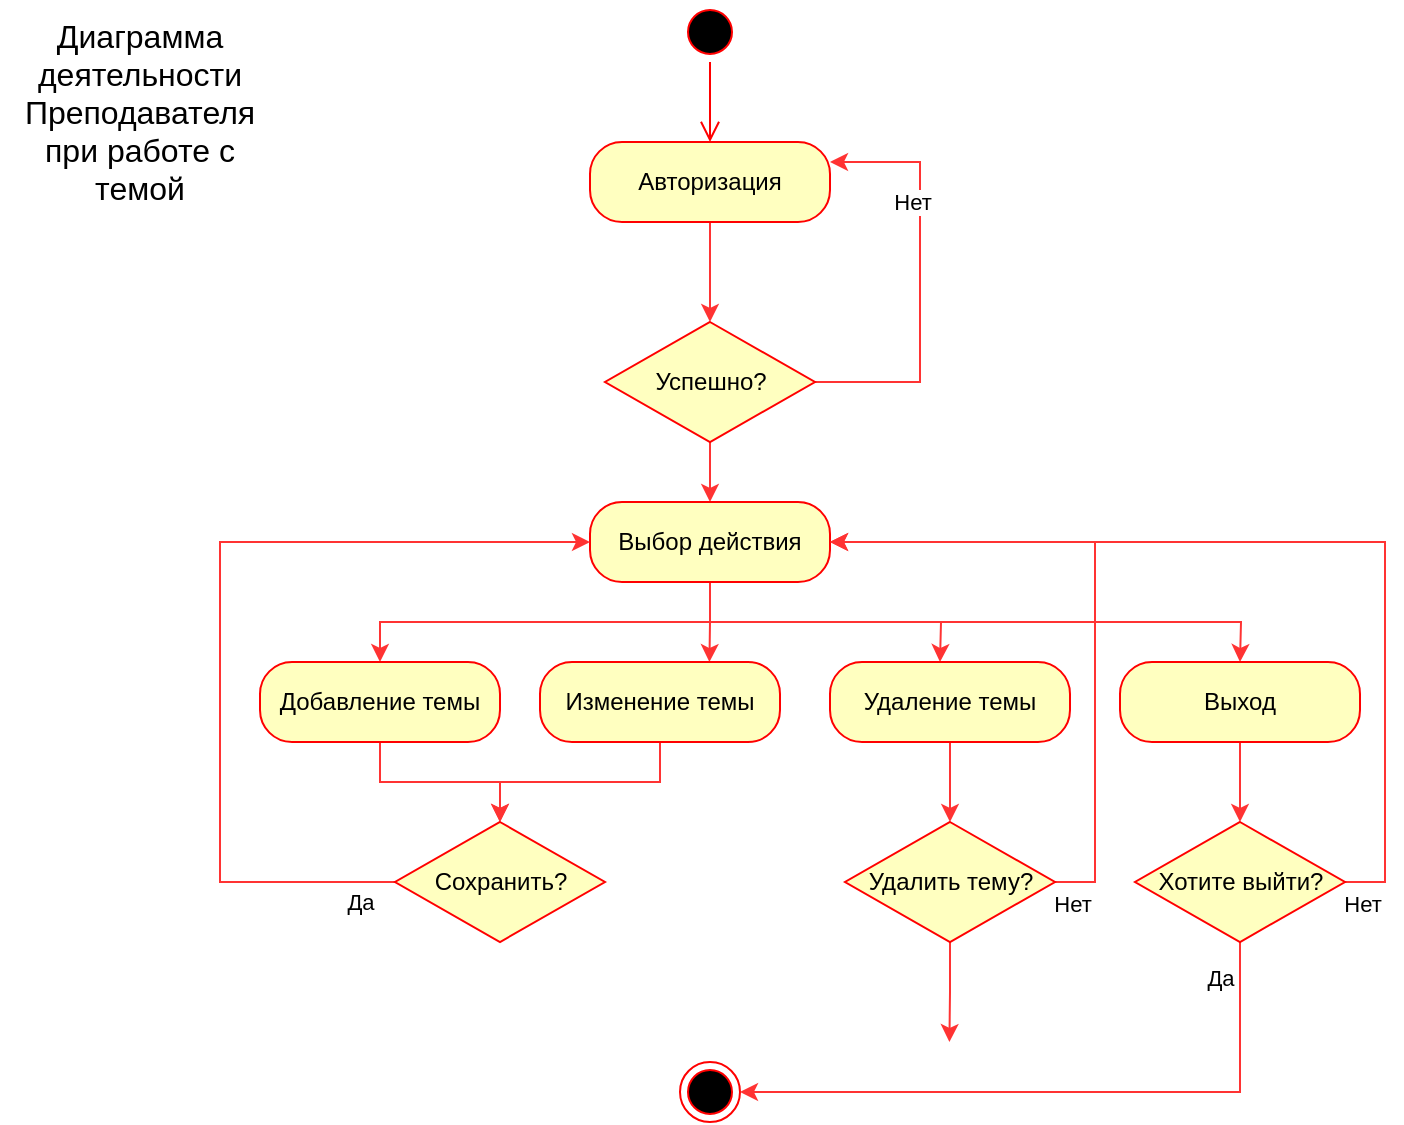 <mxfile version="14.8.0" type="github">
  <diagram id="K9paII9QUloEHr4eihSR" name="Page-1">
    <mxGraphModel dx="1231" dy="681" grid="1" gridSize="10" guides="1" tooltips="1" connect="1" arrows="1" fold="1" page="1" pageScale="1" pageWidth="827" pageHeight="1169" math="0" shadow="0">
      <root>
        <mxCell id="0" />
        <mxCell id="1" parent="0" />
        <mxCell id="vNYTS4NbMi1OWgrk75HW-1" value="" style="ellipse;html=1;shape=startState;fillColor=#000000;strokeColor=#ff0000;" vertex="1" parent="1">
          <mxGeometry x="390" y="10" width="30" height="30" as="geometry" />
        </mxCell>
        <mxCell id="vNYTS4NbMi1OWgrk75HW-2" value="" style="edgeStyle=orthogonalEdgeStyle;html=1;verticalAlign=bottom;endArrow=open;endSize=8;strokeColor=#ff0000;entryX=0.5;entryY=0;entryDx=0;entryDy=0;entryPerimeter=0;" edge="1" parent="1" source="vNYTS4NbMi1OWgrk75HW-1" target="vNYTS4NbMi1OWgrk75HW-4">
          <mxGeometry relative="1" as="geometry">
            <mxPoint x="405" y="100" as="targetPoint" />
          </mxGeometry>
        </mxCell>
        <mxCell id="vNYTS4NbMi1OWgrk75HW-3" style="edgeStyle=orthogonalEdgeStyle;rounded=0;orthogonalLoop=1;jettySize=auto;html=1;exitX=0.5;exitY=1;exitDx=0;exitDy=0;strokeColor=#FF3333;entryX=0.5;entryY=0;entryDx=0;entryDy=0;" edge="1" parent="1" source="vNYTS4NbMi1OWgrk75HW-4" target="vNYTS4NbMi1OWgrk75HW-7">
          <mxGeometry relative="1" as="geometry">
            <mxPoint x="405" y="150" as="targetPoint" />
          </mxGeometry>
        </mxCell>
        <mxCell id="vNYTS4NbMi1OWgrk75HW-4" value="Авторизация" style="rounded=1;whiteSpace=wrap;html=1;arcSize=40;fontColor=#000000;fillColor=#ffffc0;strokeColor=#ff0000;" vertex="1" parent="1">
          <mxGeometry x="345" y="80" width="120" height="40" as="geometry" />
        </mxCell>
        <mxCell id="vNYTS4NbMi1OWgrk75HW-5" style="edgeStyle=orthogonalEdgeStyle;rounded=0;orthogonalLoop=1;jettySize=auto;html=1;exitX=1;exitY=0.5;exitDx=0;exitDy=0;entryX=1;entryY=0.25;entryDx=0;entryDy=0;strokeColor=#FF3333;" edge="1" parent="1" source="vNYTS4NbMi1OWgrk75HW-7" target="vNYTS4NbMi1OWgrk75HW-4">
          <mxGeometry relative="1" as="geometry">
            <Array as="points">
              <mxPoint x="510" y="200" />
              <mxPoint x="510" y="90" />
            </Array>
          </mxGeometry>
        </mxCell>
        <mxCell id="vNYTS4NbMi1OWgrk75HW-6" value="Нет" style="edgeLabel;html=1;align=center;verticalAlign=middle;resizable=0;points=[];" vertex="1" connectable="0" parent="vNYTS4NbMi1OWgrk75HW-5">
          <mxGeometry x="0.373" y="4" relative="1" as="geometry">
            <mxPoint as="offset" />
          </mxGeometry>
        </mxCell>
        <mxCell id="vNYTS4NbMi1OWgrk75HW-8" style="edgeStyle=orthogonalEdgeStyle;rounded=0;orthogonalLoop=1;jettySize=auto;html=1;exitX=0.5;exitY=1;exitDx=0;exitDy=0;strokeColor=#FF3333;entryX=0.5;entryY=0;entryDx=0;entryDy=0;" edge="1" parent="1" source="vNYTS4NbMi1OWgrk75HW-7" target="vNYTS4NbMi1OWgrk75HW-9">
          <mxGeometry relative="1" as="geometry">
            <mxPoint x="405" y="280" as="targetPoint" />
          </mxGeometry>
        </mxCell>
        <mxCell id="vNYTS4NbMi1OWgrk75HW-7" value="Успешно?" style="rhombus;whiteSpace=wrap;html=1;fillColor=#ffffc0;strokeColor=#ff0000;" vertex="1" parent="1">
          <mxGeometry x="352.5" y="170" width="105" height="60" as="geometry" />
        </mxCell>
        <mxCell id="vNYTS4NbMi1OWgrk75HW-13" style="edgeStyle=orthogonalEdgeStyle;rounded=0;orthogonalLoop=1;jettySize=auto;html=1;exitX=0.5;exitY=1;exitDx=0;exitDy=0;strokeColor=#FF3333;" edge="1" parent="1" source="vNYTS4NbMi1OWgrk75HW-9">
          <mxGeometry relative="1" as="geometry">
            <mxPoint x="404.714" y="340" as="targetPoint" />
          </mxGeometry>
        </mxCell>
        <mxCell id="vNYTS4NbMi1OWgrk75HW-15" style="edgeStyle=orthogonalEdgeStyle;rounded=0;orthogonalLoop=1;jettySize=auto;html=1;exitX=0.5;exitY=1;exitDx=0;exitDy=0;strokeColor=#FF3333;" edge="1" parent="1" source="vNYTS4NbMi1OWgrk75HW-9">
          <mxGeometry relative="1" as="geometry">
            <mxPoint x="520.0" y="340" as="targetPoint" />
          </mxGeometry>
        </mxCell>
        <mxCell id="vNYTS4NbMi1OWgrk75HW-17" style="edgeStyle=orthogonalEdgeStyle;rounded=0;orthogonalLoop=1;jettySize=auto;html=1;exitX=0.5;exitY=1;exitDx=0;exitDy=0;strokeColor=#FF3333;" edge="1" parent="1" source="vNYTS4NbMi1OWgrk75HW-9">
          <mxGeometry relative="1" as="geometry">
            <mxPoint x="670.0" y="340" as="targetPoint" />
          </mxGeometry>
        </mxCell>
        <mxCell id="vNYTS4NbMi1OWgrk75HW-19" style="edgeStyle=orthogonalEdgeStyle;rounded=0;orthogonalLoop=1;jettySize=auto;html=1;exitX=0.5;exitY=1;exitDx=0;exitDy=0;entryX=0.5;entryY=0;entryDx=0;entryDy=0;strokeColor=#FF3333;" edge="1" parent="1" source="vNYTS4NbMi1OWgrk75HW-9" target="vNYTS4NbMi1OWgrk75HW-12">
          <mxGeometry relative="1" as="geometry" />
        </mxCell>
        <mxCell id="vNYTS4NbMi1OWgrk75HW-9" value="Выбор действия" style="rounded=1;whiteSpace=wrap;html=1;arcSize=40;fontColor=#000000;fillColor=#ffffc0;strokeColor=#ff0000;" vertex="1" parent="1">
          <mxGeometry x="345" y="260" width="120" height="40" as="geometry" />
        </mxCell>
        <mxCell id="vNYTS4NbMi1OWgrk75HW-10" value="&lt;font style=&quot;font-size: 16px&quot;&gt;Диаграмма деятельности Преподавателя&lt;br&gt;при работе с темой&lt;br&gt;&lt;/font&gt;" style="text;html=1;strokeColor=none;fillColor=none;align=center;verticalAlign=middle;whiteSpace=wrap;rounded=0;" vertex="1" parent="1">
          <mxGeometry x="50" y="20" width="140" height="90" as="geometry" />
        </mxCell>
        <mxCell id="vNYTS4NbMi1OWgrk75HW-21" style="edgeStyle=orthogonalEdgeStyle;rounded=0;orthogonalLoop=1;jettySize=auto;html=1;exitX=0.5;exitY=1;exitDx=0;exitDy=0;entryX=0.5;entryY=0;entryDx=0;entryDy=0;strokeColor=#FF3333;" edge="1" parent="1" source="vNYTS4NbMi1OWgrk75HW-12" target="vNYTS4NbMi1OWgrk75HW-20">
          <mxGeometry relative="1" as="geometry" />
        </mxCell>
        <mxCell id="vNYTS4NbMi1OWgrk75HW-12" value="Добавление темы" style="rounded=1;whiteSpace=wrap;html=1;arcSize=40;fontColor=#000000;fillColor=#ffffc0;strokeColor=#ff0000;" vertex="1" parent="1">
          <mxGeometry x="180" y="340" width="120" height="40" as="geometry" />
        </mxCell>
        <mxCell id="vNYTS4NbMi1OWgrk75HW-23" style="edgeStyle=orthogonalEdgeStyle;rounded=0;orthogonalLoop=1;jettySize=auto;html=1;exitX=0.5;exitY=1;exitDx=0;exitDy=0;entryX=0.5;entryY=0;entryDx=0;entryDy=0;strokeColor=#FF3333;" edge="1" parent="1" source="vNYTS4NbMi1OWgrk75HW-14" target="vNYTS4NbMi1OWgrk75HW-20">
          <mxGeometry relative="1" as="geometry" />
        </mxCell>
        <mxCell id="vNYTS4NbMi1OWgrk75HW-14" value="Изменение темы" style="rounded=1;whiteSpace=wrap;html=1;arcSize=40;fontColor=#000000;fillColor=#ffffc0;strokeColor=#ff0000;" vertex="1" parent="1">
          <mxGeometry x="320" y="340" width="120" height="40" as="geometry" />
        </mxCell>
        <mxCell id="vNYTS4NbMi1OWgrk75HW-25" style="edgeStyle=orthogonalEdgeStyle;rounded=0;orthogonalLoop=1;jettySize=auto;html=1;exitX=0.5;exitY=1;exitDx=0;exitDy=0;strokeColor=#FF3333;entryX=0.5;entryY=0;entryDx=0;entryDy=0;" edge="1" parent="1" source="vNYTS4NbMi1OWgrk75HW-16" target="vNYTS4NbMi1OWgrk75HW-26">
          <mxGeometry relative="1" as="geometry">
            <mxPoint x="524.714" y="410" as="targetPoint" />
          </mxGeometry>
        </mxCell>
        <mxCell id="vNYTS4NbMi1OWgrk75HW-16" value="Удаление темы" style="rounded=1;whiteSpace=wrap;html=1;arcSize=40;fontColor=#000000;fillColor=#ffffc0;strokeColor=#ff0000;" vertex="1" parent="1">
          <mxGeometry x="465" y="340" width="120" height="40" as="geometry" />
        </mxCell>
        <mxCell id="vNYTS4NbMi1OWgrk75HW-33" style="edgeStyle=orthogonalEdgeStyle;rounded=0;orthogonalLoop=1;jettySize=auto;html=1;exitX=0.5;exitY=1;exitDx=0;exitDy=0;entryX=0.5;entryY=0;entryDx=0;entryDy=0;strokeColor=#FF3333;" edge="1" parent="1" source="vNYTS4NbMi1OWgrk75HW-18" target="vNYTS4NbMi1OWgrk75HW-32">
          <mxGeometry relative="1" as="geometry" />
        </mxCell>
        <mxCell id="vNYTS4NbMi1OWgrk75HW-18" value="Выход" style="rounded=1;whiteSpace=wrap;html=1;arcSize=40;fontColor=#000000;fillColor=#ffffc0;strokeColor=#ff0000;" vertex="1" parent="1">
          <mxGeometry x="610" y="340" width="120" height="40" as="geometry" />
        </mxCell>
        <mxCell id="vNYTS4NbMi1OWgrk75HW-24" value="Да" style="edgeStyle=orthogonalEdgeStyle;rounded=0;orthogonalLoop=1;jettySize=auto;html=1;exitX=0;exitY=0.5;exitDx=0;exitDy=0;entryX=0;entryY=0.5;entryDx=0;entryDy=0;strokeColor=#FF3333;" edge="1" parent="1" source="vNYTS4NbMi1OWgrk75HW-20" target="vNYTS4NbMi1OWgrk75HW-9">
          <mxGeometry x="-0.921" y="10" relative="1" as="geometry">
            <Array as="points">
              <mxPoint x="160" y="450" />
              <mxPoint x="160" y="280" />
            </Array>
            <mxPoint as="offset" />
          </mxGeometry>
        </mxCell>
        <mxCell id="vNYTS4NbMi1OWgrk75HW-20" value="Сохранить?" style="rhombus;whiteSpace=wrap;html=1;fillColor=#ffffc0;strokeColor=#ff0000;" vertex="1" parent="1">
          <mxGeometry x="247.5" y="420" width="105" height="60" as="geometry" />
        </mxCell>
        <mxCell id="vNYTS4NbMi1OWgrk75HW-28" style="edgeStyle=orthogonalEdgeStyle;rounded=0;orthogonalLoop=1;jettySize=auto;html=1;exitX=0.5;exitY=1;exitDx=0;exitDy=0;strokeColor=#FF3333;" edge="1" parent="1" source="vNYTS4NbMi1OWgrk75HW-26">
          <mxGeometry relative="1" as="geometry">
            <mxPoint x="524.714" y="530" as="targetPoint" />
          </mxGeometry>
        </mxCell>
        <mxCell id="vNYTS4NbMi1OWgrk75HW-29" style="edgeStyle=orthogonalEdgeStyle;rounded=0;orthogonalLoop=1;jettySize=auto;html=1;exitX=1;exitY=0.5;exitDx=0;exitDy=0;entryX=1;entryY=0.5;entryDx=0;entryDy=0;strokeColor=#FF3333;" edge="1" parent="1" source="vNYTS4NbMi1OWgrk75HW-26" target="vNYTS4NbMi1OWgrk75HW-9">
          <mxGeometry relative="1" as="geometry" />
        </mxCell>
        <mxCell id="vNYTS4NbMi1OWgrk75HW-30" value="Нет" style="edgeLabel;html=1;align=center;verticalAlign=middle;resizable=0;points=[];" vertex="1" connectable="0" parent="vNYTS4NbMi1OWgrk75HW-29">
          <mxGeometry x="-0.445" y="-2" relative="1" as="geometry">
            <mxPoint x="-14" y="80" as="offset" />
          </mxGeometry>
        </mxCell>
        <mxCell id="vNYTS4NbMi1OWgrk75HW-26" value="Удалить тему?" style="rhombus;whiteSpace=wrap;html=1;fillColor=#ffffc0;strokeColor=#ff0000;" vertex="1" parent="1">
          <mxGeometry x="472.5" y="420" width="105" height="60" as="geometry" />
        </mxCell>
        <mxCell id="vNYTS4NbMi1OWgrk75HW-27" value="" style="ellipse;html=1;shape=endState;fillColor=#000000;strokeColor=#ff0000;" vertex="1" parent="1">
          <mxGeometry x="390" y="540" width="30" height="30" as="geometry" />
        </mxCell>
        <mxCell id="vNYTS4NbMi1OWgrk75HW-34" style="edgeStyle=orthogonalEdgeStyle;rounded=0;orthogonalLoop=1;jettySize=auto;html=1;exitX=0.5;exitY=1;exitDx=0;exitDy=0;entryX=1;entryY=0.5;entryDx=0;entryDy=0;strokeColor=#FF3333;" edge="1" parent="1" source="vNYTS4NbMi1OWgrk75HW-32" target="vNYTS4NbMi1OWgrk75HW-27">
          <mxGeometry relative="1" as="geometry" />
        </mxCell>
        <mxCell id="vNYTS4NbMi1OWgrk75HW-35" value="Да" style="edgeLabel;html=1;align=center;verticalAlign=middle;resizable=0;points=[];" vertex="1" connectable="0" parent="vNYTS4NbMi1OWgrk75HW-34">
          <mxGeometry x="-0.892" y="3" relative="1" as="geometry">
            <mxPoint x="-13" as="offset" />
          </mxGeometry>
        </mxCell>
        <mxCell id="vNYTS4NbMi1OWgrk75HW-36" style="edgeStyle=orthogonalEdgeStyle;rounded=0;orthogonalLoop=1;jettySize=auto;html=1;exitX=1;exitY=0.5;exitDx=0;exitDy=0;entryX=1;entryY=0.5;entryDx=0;entryDy=0;strokeColor=#FF3333;" edge="1" parent="1" source="vNYTS4NbMi1OWgrk75HW-32" target="vNYTS4NbMi1OWgrk75HW-9">
          <mxGeometry relative="1" as="geometry" />
        </mxCell>
        <mxCell id="vNYTS4NbMi1OWgrk75HW-37" value="Нет" style="edgeLabel;html=1;align=center;verticalAlign=middle;resizable=0;points=[];" vertex="1" connectable="0" parent="vNYTS4NbMi1OWgrk75HW-36">
          <mxGeometry x="-0.629" y="-1" relative="1" as="geometry">
            <mxPoint x="-13" y="77" as="offset" />
          </mxGeometry>
        </mxCell>
        <mxCell id="vNYTS4NbMi1OWgrk75HW-32" value="Хотите выйти?" style="rhombus;whiteSpace=wrap;html=1;fillColor=#ffffc0;strokeColor=#ff0000;" vertex="1" parent="1">
          <mxGeometry x="617.5" y="420" width="105" height="60" as="geometry" />
        </mxCell>
      </root>
    </mxGraphModel>
  </diagram>
</mxfile>
